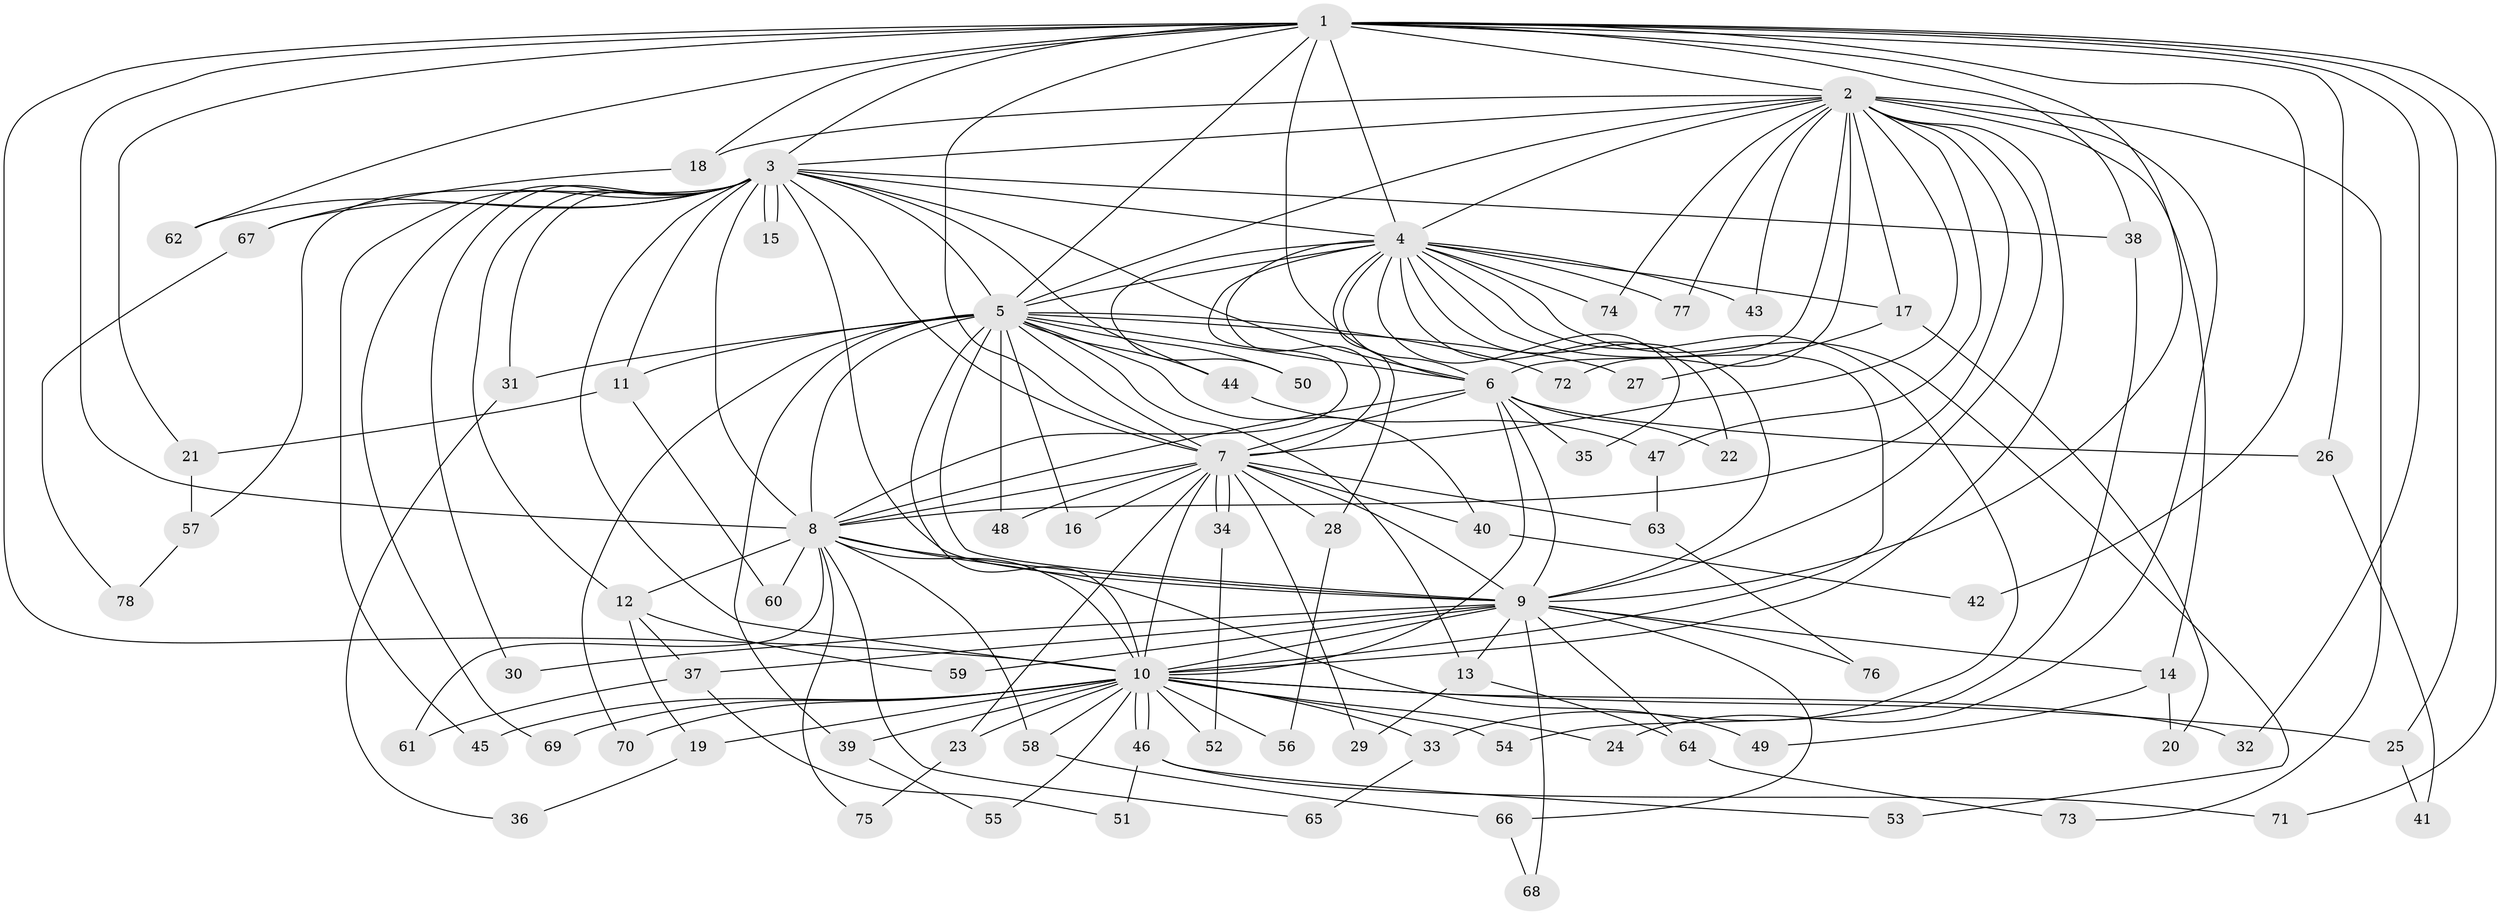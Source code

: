 // coarse degree distribution, {20: 0.01818181818181818, 18: 0.03636363636363636, 16: 0.03636363636363636, 17: 0.05454545454545454, 1: 0.01818181818181818, 2: 0.34545454545454546, 10: 0.01818181818181818, 3: 0.32727272727272727, 4: 0.10909090909090909, 5: 0.01818181818181818, 23: 0.01818181818181818}
// Generated by graph-tools (version 1.1) at 2025/36/03/04/25 23:36:21]
// undirected, 78 vertices, 181 edges
graph export_dot {
  node [color=gray90,style=filled];
  1;
  2;
  3;
  4;
  5;
  6;
  7;
  8;
  9;
  10;
  11;
  12;
  13;
  14;
  15;
  16;
  17;
  18;
  19;
  20;
  21;
  22;
  23;
  24;
  25;
  26;
  27;
  28;
  29;
  30;
  31;
  32;
  33;
  34;
  35;
  36;
  37;
  38;
  39;
  40;
  41;
  42;
  43;
  44;
  45;
  46;
  47;
  48;
  49;
  50;
  51;
  52;
  53;
  54;
  55;
  56;
  57;
  58;
  59;
  60;
  61;
  62;
  63;
  64;
  65;
  66;
  67;
  68;
  69;
  70;
  71;
  72;
  73;
  74;
  75;
  76;
  77;
  78;
  1 -- 2;
  1 -- 3;
  1 -- 4;
  1 -- 5;
  1 -- 6;
  1 -- 7;
  1 -- 8;
  1 -- 9;
  1 -- 10;
  1 -- 18;
  1 -- 21;
  1 -- 25;
  1 -- 26;
  1 -- 32;
  1 -- 38;
  1 -- 42;
  1 -- 62;
  1 -- 71;
  2 -- 3;
  2 -- 4;
  2 -- 5;
  2 -- 6;
  2 -- 7;
  2 -- 8;
  2 -- 9;
  2 -- 10;
  2 -- 14;
  2 -- 17;
  2 -- 18;
  2 -- 24;
  2 -- 43;
  2 -- 47;
  2 -- 72;
  2 -- 73;
  2 -- 74;
  2 -- 77;
  3 -- 4;
  3 -- 5;
  3 -- 6;
  3 -- 7;
  3 -- 8;
  3 -- 9;
  3 -- 10;
  3 -- 11;
  3 -- 12;
  3 -- 15;
  3 -- 15;
  3 -- 30;
  3 -- 31;
  3 -- 38;
  3 -- 44;
  3 -- 45;
  3 -- 57;
  3 -- 62;
  3 -- 67;
  3 -- 69;
  4 -- 5;
  4 -- 6;
  4 -- 7;
  4 -- 8;
  4 -- 9;
  4 -- 10;
  4 -- 17;
  4 -- 22;
  4 -- 28;
  4 -- 33;
  4 -- 35;
  4 -- 43;
  4 -- 50;
  4 -- 53;
  4 -- 74;
  4 -- 77;
  5 -- 6;
  5 -- 7;
  5 -- 8;
  5 -- 9;
  5 -- 10;
  5 -- 11;
  5 -- 13;
  5 -- 16;
  5 -- 27;
  5 -- 31;
  5 -- 39;
  5 -- 40;
  5 -- 44;
  5 -- 48;
  5 -- 50;
  5 -- 70;
  5 -- 72;
  6 -- 7;
  6 -- 8;
  6 -- 9;
  6 -- 10;
  6 -- 22;
  6 -- 26;
  6 -- 35;
  7 -- 8;
  7 -- 9;
  7 -- 10;
  7 -- 16;
  7 -- 23;
  7 -- 28;
  7 -- 29;
  7 -- 34;
  7 -- 34;
  7 -- 40;
  7 -- 48;
  7 -- 63;
  8 -- 9;
  8 -- 10;
  8 -- 12;
  8 -- 49;
  8 -- 58;
  8 -- 60;
  8 -- 61;
  8 -- 65;
  8 -- 75;
  9 -- 10;
  9 -- 13;
  9 -- 14;
  9 -- 30;
  9 -- 37;
  9 -- 59;
  9 -- 64;
  9 -- 66;
  9 -- 68;
  9 -- 76;
  10 -- 19;
  10 -- 23;
  10 -- 24;
  10 -- 25;
  10 -- 32;
  10 -- 33;
  10 -- 39;
  10 -- 45;
  10 -- 46;
  10 -- 46;
  10 -- 52;
  10 -- 54;
  10 -- 55;
  10 -- 56;
  10 -- 58;
  10 -- 69;
  10 -- 70;
  11 -- 21;
  11 -- 60;
  12 -- 19;
  12 -- 37;
  12 -- 59;
  13 -- 29;
  13 -- 64;
  14 -- 20;
  14 -- 49;
  17 -- 20;
  17 -- 27;
  18 -- 67;
  19 -- 36;
  21 -- 57;
  23 -- 75;
  25 -- 41;
  26 -- 41;
  28 -- 56;
  31 -- 36;
  33 -- 65;
  34 -- 52;
  37 -- 51;
  37 -- 61;
  38 -- 54;
  39 -- 55;
  40 -- 42;
  44 -- 47;
  46 -- 51;
  46 -- 53;
  46 -- 71;
  47 -- 63;
  57 -- 78;
  58 -- 66;
  63 -- 76;
  64 -- 73;
  66 -- 68;
  67 -- 78;
}
